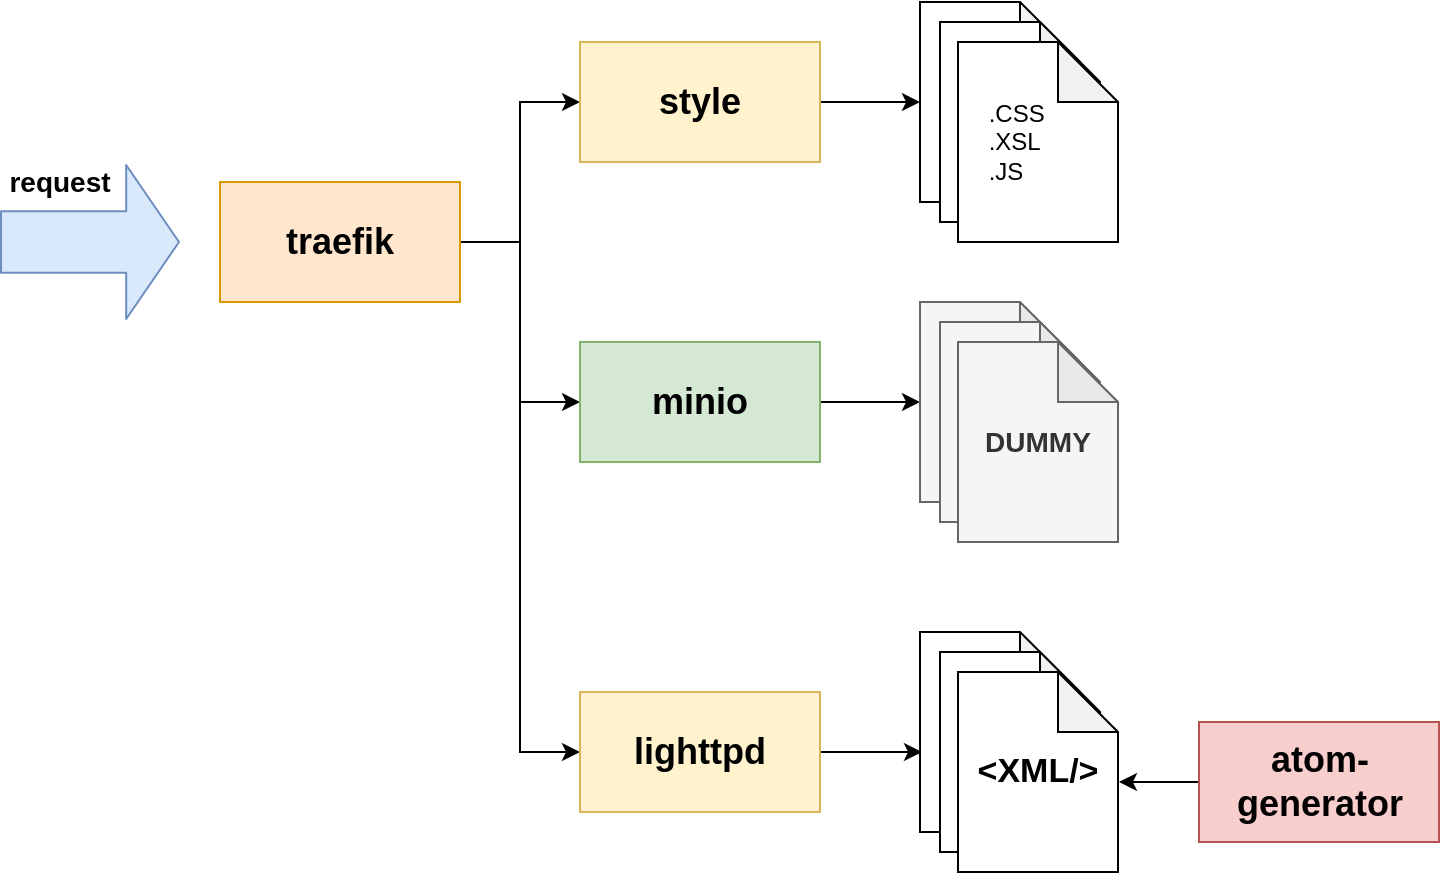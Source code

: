 <mxfile version="13.6.5">
    <diagram id="jBz1mB9bhLUsFO03yby6" name="Page-1">
        <mxGraphModel dx="790" dy="473" grid="1" gridSize="10" guides="1" tooltips="1" connect="1" arrows="1" fold="1" page="1" pageScale="1" pageWidth="827" pageHeight="1169" math="0" shadow="0">
            <root>
                <mxCell id="0"/>
                <mxCell id="1" parent="0"/>
                <mxCell id="kQgFGURGQ43rvbQ2ranK-28" style="edgeStyle=orthogonalEdgeStyle;rounded=0;orthogonalLoop=1;jettySize=auto;html=1;entryX=1.006;entryY=0.55;entryDx=0;entryDy=0;entryPerimeter=0;" parent="1" source="kQgFGURGQ43rvbQ2ranK-3" target="kQgFGURGQ43rvbQ2ranK-26" edge="1">
                    <mxGeometry relative="1" as="geometry"/>
                </mxCell>
                <mxCell id="kQgFGURGQ43rvbQ2ranK-3" value="atom-generator" style="rounded=0;whiteSpace=wrap;html=1;fontStyle=1;fontSize=18;fillColor=#f8cecc;strokeColor=#b85450;" parent="1" vertex="1">
                    <mxGeometry x="649.5" y="610" width="120" height="60" as="geometry"/>
                </mxCell>
                <mxCell id="kQgFGURGQ43rvbQ2ranK-17" style="edgeStyle=orthogonalEdgeStyle;rounded=0;orthogonalLoop=1;jettySize=auto;html=1;entryX=0;entryY=0.5;entryDx=0;entryDy=0;" parent="1" source="kQgFGURGQ43rvbQ2ranK-4" target="kQgFGURGQ43rvbQ2ranK-6" edge="1">
                    <mxGeometry relative="1" as="geometry"/>
                </mxCell>
                <mxCell id="kQgFGURGQ43rvbQ2ranK-18" style="edgeStyle=orthogonalEdgeStyle;rounded=0;orthogonalLoop=1;jettySize=auto;html=1;exitX=1;exitY=0.5;exitDx=0;exitDy=0;entryX=0;entryY=0.5;entryDx=0;entryDy=0;" parent="1" source="kQgFGURGQ43rvbQ2ranK-4" target="kQgFGURGQ43rvbQ2ranK-5" edge="1">
                    <mxGeometry relative="1" as="geometry"/>
                </mxCell>
                <mxCell id="2" style="edgeStyle=orthogonalEdgeStyle;rounded=0;orthogonalLoop=1;jettySize=auto;html=1;exitX=1;exitY=0.5;exitDx=0;exitDy=0;entryX=0;entryY=0.5;entryDx=0;entryDy=0;" edge="1" parent="1" source="kQgFGURGQ43rvbQ2ranK-4" target="kQgFGURGQ43rvbQ2ranK-7">
                    <mxGeometry relative="1" as="geometry"/>
                </mxCell>
                <mxCell id="kQgFGURGQ43rvbQ2ranK-4" value="traefik" style="rounded=0;whiteSpace=wrap;html=1;fontStyle=1;fontSize=18;fillColor=#ffe6cc;strokeColor=#d79b00;" parent="1" vertex="1">
                    <mxGeometry x="160" y="340" width="120" height="60" as="geometry"/>
                </mxCell>
                <mxCell id="kQgFGURGQ43rvbQ2ranK-19" style="edgeStyle=orthogonalEdgeStyle;rounded=0;orthogonalLoop=1;jettySize=auto;html=1;exitX=1;exitY=0.5;exitDx=0;exitDy=0;" parent="1" source="kQgFGURGQ43rvbQ2ranK-5" edge="1">
                    <mxGeometry relative="1" as="geometry">
                        <mxPoint x="511" y="625" as="targetPoint"/>
                    </mxGeometry>
                </mxCell>
                <mxCell id="kQgFGURGQ43rvbQ2ranK-5" value="lighttpd" style="rounded=0;whiteSpace=wrap;html=1;fontStyle=1;fontSize=18;fillColor=#fff2cc;strokeColor=#d6b656;" parent="1" vertex="1">
                    <mxGeometry x="340" y="595" width="120" height="60" as="geometry"/>
                </mxCell>
                <mxCell id="kQgFGURGQ43rvbQ2ranK-21" style="edgeStyle=orthogonalEdgeStyle;rounded=0;orthogonalLoop=1;jettySize=auto;html=1;" parent="1" source="kQgFGURGQ43rvbQ2ranK-6" target="kQgFGURGQ43rvbQ2ranK-8" edge="1">
                    <mxGeometry relative="1" as="geometry"/>
                </mxCell>
                <mxCell id="kQgFGURGQ43rvbQ2ranK-6" value="style" style="rounded=0;whiteSpace=wrap;html=1;fontStyle=1;fontSize=18;fillColor=#fff2cc;strokeColor=#d6b656;" parent="1" vertex="1">
                    <mxGeometry x="340" y="270" width="120" height="60" as="geometry"/>
                </mxCell>
                <mxCell id="kQgFGURGQ43rvbQ2ranK-20" style="edgeStyle=orthogonalEdgeStyle;rounded=0;orthogonalLoop=1;jettySize=auto;html=1;exitX=1;exitY=0.5;exitDx=0;exitDy=0;entryX=0;entryY=0.5;entryDx=0;entryDy=0;entryPerimeter=0;" parent="1" source="kQgFGURGQ43rvbQ2ranK-7" target="kQgFGURGQ43rvbQ2ranK-13" edge="1">
                    <mxGeometry relative="1" as="geometry"/>
                </mxCell>
                <mxCell id="kQgFGURGQ43rvbQ2ranK-7" value="minio" style="rounded=0;whiteSpace=wrap;html=1;fontStyle=1;fontSize=18;fillColor=#d5e8d4;strokeColor=#82b366;" parent="1" vertex="1">
                    <mxGeometry x="340" y="420" width="120" height="60" as="geometry"/>
                </mxCell>
                <mxCell id="kQgFGURGQ43rvbQ2ranK-11" value="" style="group" parent="1" vertex="1" connectable="0">
                    <mxGeometry x="510" y="250" width="99" height="120" as="geometry"/>
                </mxCell>
                <mxCell id="kQgFGURGQ43rvbQ2ranK-8" value="" style="shape=note;whiteSpace=wrap;html=1;backgroundOutline=1;darkOpacity=0.05;" parent="kQgFGURGQ43rvbQ2ranK-11" vertex="1">
                    <mxGeometry width="80" height="100" as="geometry"/>
                </mxCell>
                <mxCell id="kQgFGURGQ43rvbQ2ranK-9" value="" style="shape=note;whiteSpace=wrap;html=1;backgroundOutline=1;darkOpacity=0.05;" parent="kQgFGURGQ43rvbQ2ranK-11" vertex="1">
                    <mxGeometry x="10" y="10" width="80" height="100" as="geometry"/>
                </mxCell>
                <mxCell id="kQgFGURGQ43rvbQ2ranK-10" value="&amp;nbsp; &amp;nbsp; .CSS&lt;br&gt;&amp;nbsp; &amp;nbsp; .XSL&lt;br&gt;&amp;nbsp; &amp;nbsp; .JS" style="shape=note;whiteSpace=wrap;html=1;backgroundOutline=1;darkOpacity=0.05;align=left;" parent="kQgFGURGQ43rvbQ2ranK-11" vertex="1">
                    <mxGeometry x="19" y="20" width="80" height="100" as="geometry"/>
                </mxCell>
                <mxCell id="kQgFGURGQ43rvbQ2ranK-12" value="" style="group;fontStyle=1" parent="1" vertex="1" connectable="0">
                    <mxGeometry x="510" y="400" width="99" height="120" as="geometry"/>
                </mxCell>
                <mxCell id="kQgFGURGQ43rvbQ2ranK-13" value="" style="shape=note;whiteSpace=wrap;html=1;backgroundOutline=1;darkOpacity=0.05;fillColor=#f5f5f5;strokeColor=#666666;fontColor=#333333;" parent="kQgFGURGQ43rvbQ2ranK-12" vertex="1">
                    <mxGeometry width="80" height="100" as="geometry"/>
                </mxCell>
                <mxCell id="kQgFGURGQ43rvbQ2ranK-14" value="" style="shape=note;whiteSpace=wrap;html=1;backgroundOutline=1;darkOpacity=0.05;fillColor=#f5f5f5;strokeColor=#666666;fontColor=#333333;" parent="kQgFGURGQ43rvbQ2ranK-12" vertex="1">
                    <mxGeometry x="10" y="10" width="80" height="100" as="geometry"/>
                </mxCell>
                <mxCell id="kQgFGURGQ43rvbQ2ranK-15" value="DUMMY" style="shape=note;whiteSpace=wrap;html=1;backgroundOutline=1;darkOpacity=0.05;align=center;fillColor=#f5f5f5;strokeColor=#666666;fontColor=#333333;fontStyle=1;fontSize=14;" parent="kQgFGURGQ43rvbQ2ranK-12" vertex="1">
                    <mxGeometry x="19" y="20" width="80" height="100" as="geometry"/>
                </mxCell>
                <mxCell id="kQgFGURGQ43rvbQ2ranK-23" value="" style="group" parent="1" vertex="1" connectable="0">
                    <mxGeometry x="510" y="565" width="99" height="120" as="geometry"/>
                </mxCell>
                <mxCell id="kQgFGURGQ43rvbQ2ranK-24" value="" style="shape=note;whiteSpace=wrap;html=1;backgroundOutline=1;darkOpacity=0.05;" parent="kQgFGURGQ43rvbQ2ranK-23" vertex="1">
                    <mxGeometry width="80" height="100" as="geometry"/>
                </mxCell>
                <mxCell id="kQgFGURGQ43rvbQ2ranK-25" value="" style="shape=note;whiteSpace=wrap;html=1;backgroundOutline=1;darkOpacity=0.05;" parent="kQgFGURGQ43rvbQ2ranK-23" vertex="1">
                    <mxGeometry x="10" y="10" width="80" height="100" as="geometry"/>
                </mxCell>
                <mxCell id="kQgFGURGQ43rvbQ2ranK-26" value="&amp;lt;XML/&amp;gt;" style="shape=note;whiteSpace=wrap;html=1;backgroundOutline=1;darkOpacity=0.05;align=center;fontStyle=1;fontSize=17;" parent="kQgFGURGQ43rvbQ2ranK-23" vertex="1">
                    <mxGeometry x="19" y="20" width="80" height="100" as="geometry"/>
                </mxCell>
                <mxCell id="kQgFGURGQ43rvbQ2ranK-32" value="" style="shape=flexArrow;endArrow=classic;html=1;endWidth=45.2;endSize=8.468;width=30.8;fontStyle=0;fontSize=18;fillColor=#dae8fc;strokeColor=#6c8ebf;labelBackgroundColor=none;" parent="1" edge="1">
                    <mxGeometry width="50" height="50" relative="1" as="geometry">
                        <mxPoint x="50" y="370" as="sourcePoint"/>
                        <mxPoint x="140" y="370" as="targetPoint"/>
                    </mxGeometry>
                </mxCell>
                <mxCell id="kQgFGURGQ43rvbQ2ranK-34" value="request" style="text;html=1;strokeColor=none;fillColor=none;align=center;verticalAlign=middle;whiteSpace=wrap;rounded=0;labelBackgroundColor=#FFFFFF;fontSize=14;fontStyle=1" parent="1" vertex="1">
                    <mxGeometry x="60" y="330" width="40" height="20" as="geometry"/>
                </mxCell>
            </root>
        </mxGraphModel>
    </diagram>
</mxfile>